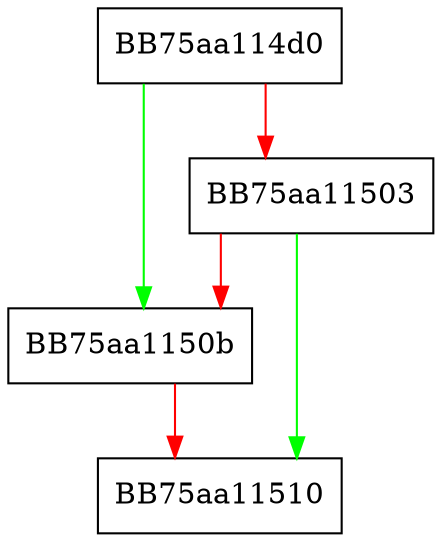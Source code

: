 digraph RpfAPI_VFS_DirectoryExists {
  node [shape="box"];
  graph [splines=ortho];
  BB75aa114d0 -> BB75aa1150b [color="green"];
  BB75aa114d0 -> BB75aa11503 [color="red"];
  BB75aa11503 -> BB75aa11510 [color="green"];
  BB75aa11503 -> BB75aa1150b [color="red"];
  BB75aa1150b -> BB75aa11510 [color="red"];
}